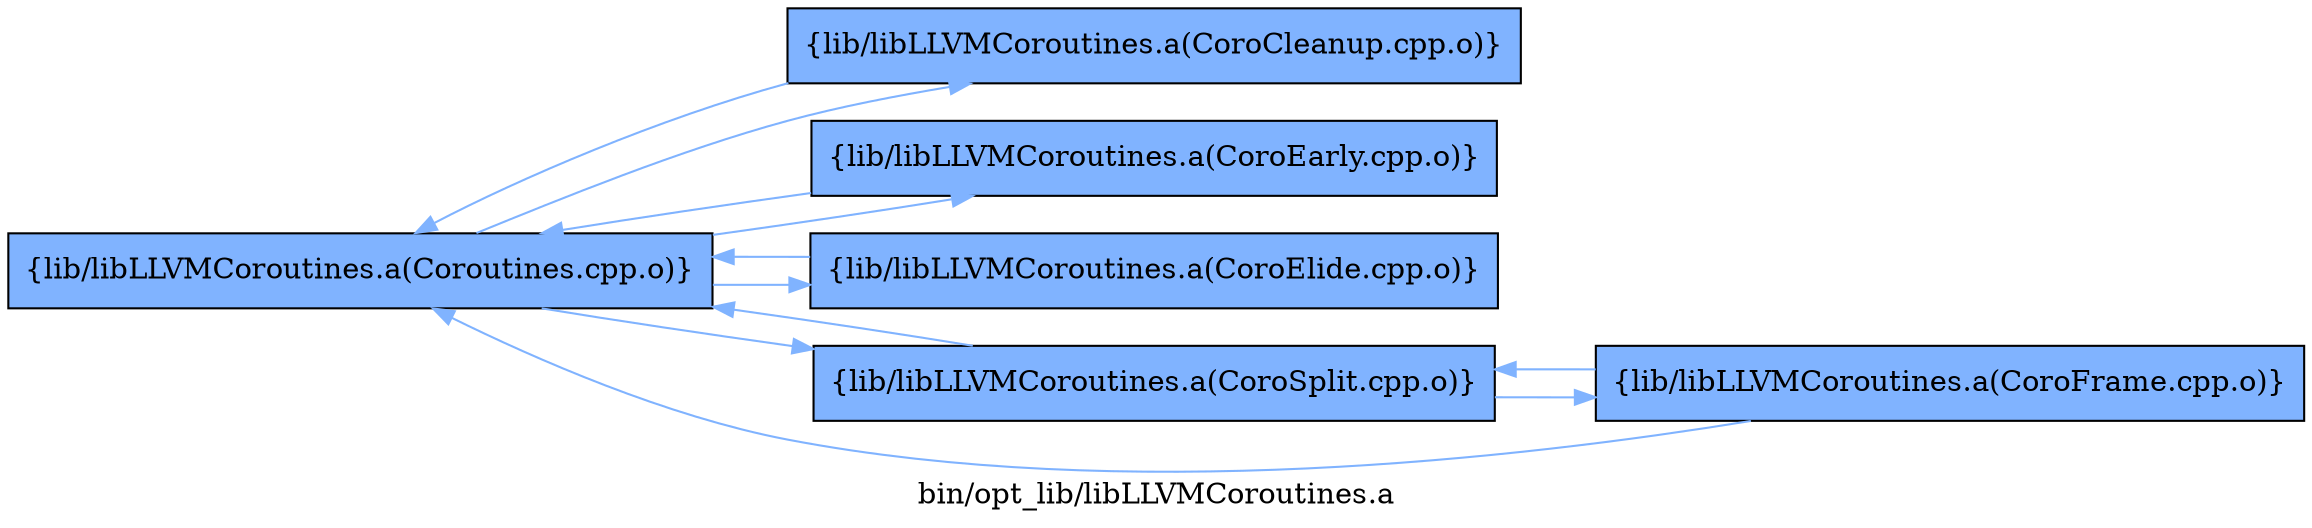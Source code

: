 digraph "bin/opt_lib/libLLVMCoroutines.a" {
	label="bin/opt_lib/libLLVMCoroutines.a";
	rankdir=LR;
	{ rank=same; Node0x556ea26e78f8;  }
	{ rank=same; Node0x556ea26e8078; Node0x556ea26c8048; Node0x556ea26c8a98; Node0x556ea26c8ef8;  }
	{ rank=same; Node0x556ea26e78f8;  }
	{ rank=same; Node0x556ea26e8078; Node0x556ea26c8048; Node0x556ea26c8a98; Node0x556ea26c8ef8;  }

	Node0x556ea26e78f8 [shape=record,shape=box,group=1,style=filled,fillcolor="0.600000 0.5 1",label="{lib/libLLVMCoroutines.a(Coroutines.cpp.o)}"];
	Node0x556ea26e78f8 -> Node0x556ea26e8078[color="0.600000 0.5 1"];
	Node0x556ea26e78f8 -> Node0x556ea26c8048[color="0.600000 0.5 1"];
	Node0x556ea26e78f8 -> Node0x556ea26c8a98[color="0.600000 0.5 1"];
	Node0x556ea26e78f8 -> Node0x556ea26c8ef8[color="0.600000 0.5 1"];
	Node0x556ea26e8078 [shape=record,shape=box,group=1,style=filled,fillcolor="0.600000 0.5 1",label="{lib/libLLVMCoroutines.a(CoroCleanup.cpp.o)}"];
	Node0x556ea26e8078 -> Node0x556ea26e78f8[color="0.600000 0.5 1"];
	Node0x556ea26c8048 [shape=record,shape=box,group=1,style=filled,fillcolor="0.600000 0.5 1",label="{lib/libLLVMCoroutines.a(CoroEarly.cpp.o)}"];
	Node0x556ea26c8048 -> Node0x556ea26e78f8[color="0.600000 0.5 1"];
	Node0x556ea26c8a98 [shape=record,shape=box,group=1,style=filled,fillcolor="0.600000 0.5 1",label="{lib/libLLVMCoroutines.a(CoroElide.cpp.o)}"];
	Node0x556ea26c8a98 -> Node0x556ea26e78f8[color="0.600000 0.5 1"];
	Node0x556ea26c8ef8 [shape=record,shape=box,group=1,style=filled,fillcolor="0.600000 0.5 1",label="{lib/libLLVMCoroutines.a(CoroSplit.cpp.o)}"];
	Node0x556ea26c8ef8 -> Node0x556ea26e78f8[color="0.600000 0.5 1"];
	Node0x556ea26c8ef8 -> Node0x556ea26c6ab8[color="0.600000 0.5 1"];
	Node0x556ea26c6ab8 [shape=record,shape=box,group=1,style=filled,fillcolor="0.600000 0.5 1",label="{lib/libLLVMCoroutines.a(CoroFrame.cpp.o)}"];
	Node0x556ea26c6ab8 -> Node0x556ea26e78f8[color="0.600000 0.5 1"];
	Node0x556ea26c6ab8 -> Node0x556ea26c8ef8[color="0.600000 0.5 1"];
}
